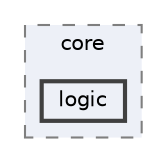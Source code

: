 digraph "techstorm/core/logic"
{
 // LATEX_PDF_SIZE
  bgcolor="transparent";
  edge [fontname=Helvetica,fontsize=10,labelfontname=Helvetica,labelfontsize=10];
  node [fontname=Helvetica,fontsize=10,shape=box,height=0.2,width=0.4];
  compound=true
  subgraph clusterdir_cf837ce2acd7da7bca021b6616dd34cf {
    graph [ bgcolor="#edf0f7", pencolor="grey50", label="core", fontname=Helvetica,fontsize=10 style="filled,dashed", URL="dir_cf837ce2acd7da7bca021b6616dd34cf.html",tooltip=""]
  dir_da2ccb65bfbba351cba24bc176ac40f9 [label="logic", fillcolor="#edf0f7", color="grey25", style="filled,bold", URL="dir_da2ccb65bfbba351cba24bc176ac40f9.html",tooltip=""];
  }
}
